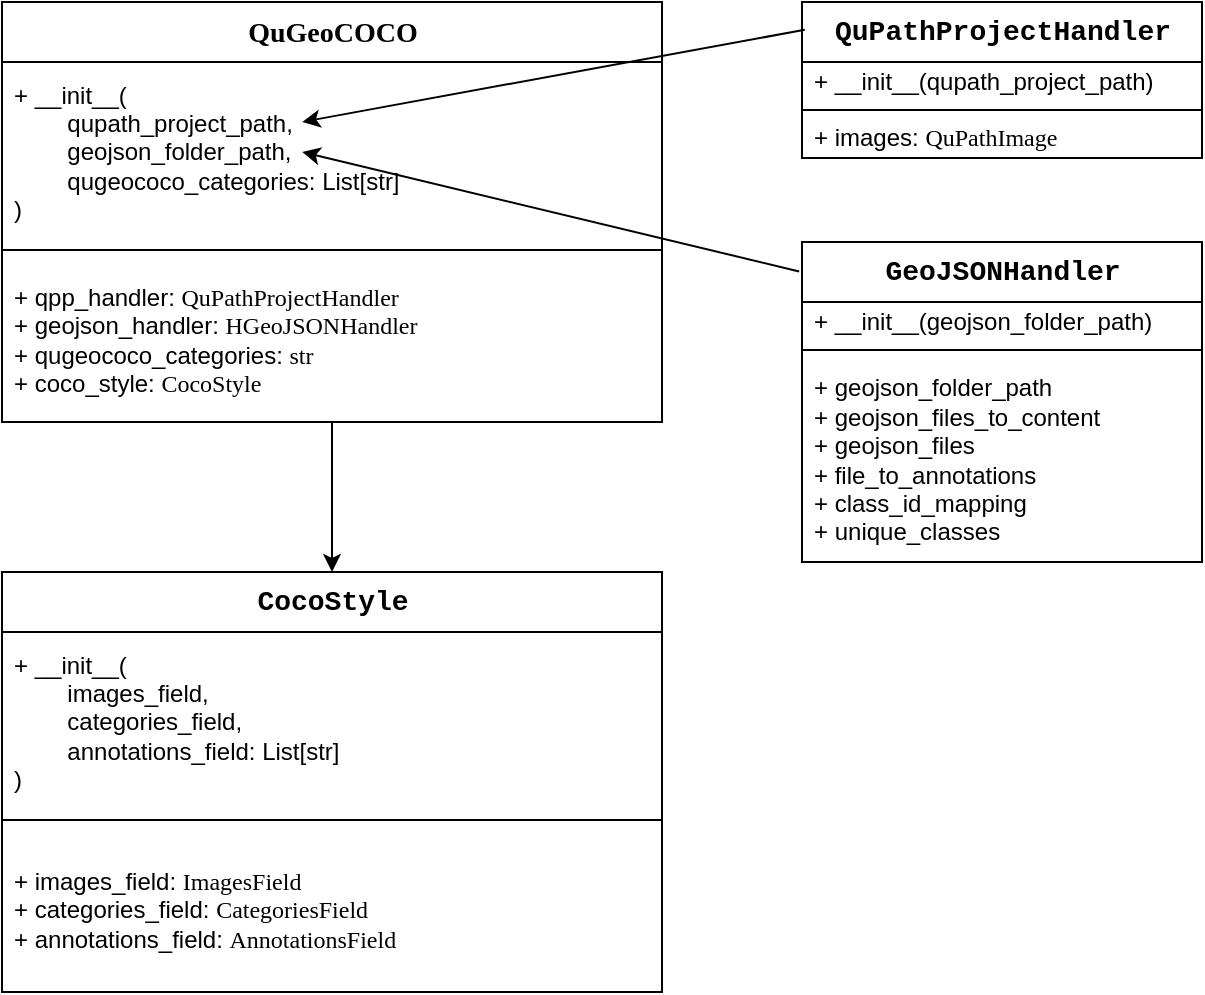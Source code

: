 <mxfile version="20.5.3" type="embed"><diagram id="FkeHzNsXNy2RxRt19RMm" name="Page-1"><mxGraphModel dx="1070" dy="750" grid="1" gridSize="10" guides="1" tooltips="1" connect="1" arrows="1" fold="1" page="1" pageScale="1" pageWidth="850" pageHeight="1100" math="0" shadow="0"><root><mxCell id="0"/><mxCell id="1" parent="0"/><mxCell id="19" value="&lt;span style=&quot;font-family: &amp;quot;Roboto mono&amp;quot;, Consolas, &amp;quot;Courier New&amp;quot;, monospace; font-size: 14px;&quot;&gt;&lt;b&gt;QuPathProjectHandler&lt;/b&gt;&lt;/span&gt;" style="swimlane;fontStyle=0;align=center;verticalAlign=top;childLayout=stackLayout;horizontal=1;startSize=30;horizontalStack=0;resizeParent=1;resizeParentMax=0;resizeLast=0;collapsible=0;marginBottom=0;html=1;labelBackgroundColor=none;fontColor=#000000;" parent="1" vertex="1"><mxGeometry x="440" y="160" width="200" height="78" as="geometry"/></mxCell><mxCell id="21" value="&lt;span style=&quot;&quot;&gt;+ __init__(qupath_project_path)&lt;/span&gt;" style="text;html=1;strokeColor=none;fillColor=none;align=left;verticalAlign=middle;spacingLeft=4;spacingRight=4;overflow=hidden;rotatable=0;points=[[0,0.5],[1,0.5]];portConstraint=eastwest;labelBackgroundColor=none;fontColor=#000000;" parent="19" vertex="1"><mxGeometry y="30" width="200" height="20" as="geometry"/></mxCell><mxCell id="24" value="" style="line;strokeWidth=1;fillColor=none;align=left;verticalAlign=middle;spacingTop=-1;spacingLeft=3;spacingRight=3;rotatable=0;labelPosition=right;points=[];portConstraint=eastwest;labelBackgroundColor=#9a7e7e;fontColor=#000000;" parent="19" vertex="1"><mxGeometry y="50" width="200" height="8" as="geometry"/></mxCell><mxCell id="25" value="+ images: &lt;font face=&quot;Roboto Mono&quot;&gt;QuPathImage&lt;/font&gt;" style="text;html=1;strokeColor=none;fillColor=none;align=left;verticalAlign=middle;spacingLeft=4;spacingRight=4;overflow=hidden;rotatable=0;points=[[0,0.5],[1,0.5]];portConstraint=eastwest;labelBackgroundColor=none;fontColor=#000000;" parent="19" vertex="1"><mxGeometry y="58" width="200" height="20" as="geometry"/></mxCell><mxCell id="43" style="edgeStyle=none;html=1;entryX=0.455;entryY=0.5;entryDx=0;entryDy=0;entryPerimeter=0;fontColor=#000000;exitX=-0.007;exitY=0.092;exitDx=0;exitDy=0;exitPerimeter=0;" parent="1" source="26" target="31" edge="1"><mxGeometry relative="1" as="geometry"/></mxCell><mxCell id="26" value="&lt;span style=&quot;font-family: &amp;quot;Roboto mono&amp;quot;, Consolas, &amp;quot;Courier New&amp;quot;, monospace; font-size: 14px;&quot;&gt;&lt;b&gt;GeoJSONHandler&lt;/b&gt;&lt;/span&gt;" style="swimlane;fontStyle=0;align=center;verticalAlign=top;childLayout=stackLayout;horizontal=1;startSize=30;horizontalStack=0;resizeParent=1;resizeParentMax=0;resizeLast=0;collapsible=0;marginBottom=0;html=1;labelBackgroundColor=none;fontColor=#000000;" parent="1" vertex="1"><mxGeometry x="440" y="280" width="200" height="160" as="geometry"/></mxCell><mxCell id="27" value="&lt;span style=&quot;&quot;&gt;+ __init__(geojson_folder_path)&lt;/span&gt;" style="text;html=1;strokeColor=none;fillColor=none;align=left;verticalAlign=middle;spacingLeft=4;spacingRight=4;overflow=hidden;rotatable=0;points=[[0,0.5],[1,0.5]];portConstraint=eastwest;labelBackgroundColor=none;fontColor=#000000;" parent="26" vertex="1"><mxGeometry y="30" width="200" height="20" as="geometry"/></mxCell><mxCell id="28" value="" style="line;strokeWidth=1;fillColor=none;align=left;verticalAlign=middle;spacingTop=-1;spacingLeft=3;spacingRight=3;rotatable=0;labelPosition=right;points=[];portConstraint=eastwest;labelBackgroundColor=#9a7e7e;fontColor=#000000;" parent="26" vertex="1"><mxGeometry y="50" width="200" height="8" as="geometry"/></mxCell><mxCell id="29" value="+ geojson_folder_path&lt;br&gt;+ geojson_files_to_content&lt;br&gt;+ geojson_files&lt;br&gt;+ file_to_annotations&lt;br&gt;+ class_id_mapping&lt;br&gt;+ unique_classes&lt;br&gt;" style="text;html=1;strokeColor=none;fillColor=none;align=left;verticalAlign=middle;spacingLeft=4;spacingRight=4;overflow=hidden;rotatable=0;points=[[0,0.5],[1,0.5]];portConstraint=eastwest;labelBackgroundColor=none;fontColor=#000000;" parent="26" vertex="1"><mxGeometry y="58" width="200" height="102" as="geometry"/></mxCell><mxCell id="45" style="edgeStyle=none;html=1;entryX=0.5;entryY=0;entryDx=0;entryDy=0;fontColor=#000000;" parent="1" source="30" target="38" edge="1"><mxGeometry relative="1" as="geometry"/></mxCell><mxCell id="30" value="&lt;span style=&quot;font-size: 14px;&quot;&gt;&lt;b style=&quot;&quot;&gt;&lt;font face=&quot;Roboto mono&quot;&gt;QuGeoCOCO&lt;/font&gt;&lt;/b&gt;&lt;/span&gt;" style="swimlane;fontStyle=0;align=center;verticalAlign=top;childLayout=stackLayout;horizontal=1;startSize=30;horizontalStack=0;resizeParent=1;resizeParentMax=0;resizeLast=0;collapsible=0;marginBottom=0;html=1;labelBackgroundColor=none;fontColor=#000000;" parent="1" vertex="1"><mxGeometry x="40" y="160" width="330" height="210" as="geometry"/></mxCell><mxCell id="31" value="&lt;span style=&quot;&quot;&gt;+ __init__(&lt;br&gt;&lt;span style=&quot;white-space: pre;&quot;&gt;&#9;&lt;/span&gt;qupath_project_path,&lt;br&gt;&lt;span style=&quot;white-space: pre;&quot;&gt;&#9;&lt;/span&gt;geojson_folder_path,&lt;br&gt;&lt;span style=&quot;white-space: pre;&quot;&gt;&#9;&lt;/span&gt;qugeococo_categories: List[str]&lt;br&gt;)&lt;br&gt;&lt;/span&gt;" style="text;html=1;strokeColor=none;fillColor=none;align=left;verticalAlign=middle;spacingLeft=4;spacingRight=4;overflow=hidden;rotatable=0;points=[[0,0.5],[1,0.5]];portConstraint=eastwest;labelBackgroundColor=none;fontColor=#000000;" parent="30" vertex="1"><mxGeometry y="30" width="330" height="90" as="geometry"/></mxCell><mxCell id="32" value="" style="line;strokeWidth=1;fillColor=none;align=left;verticalAlign=middle;spacingTop=-1;spacingLeft=3;spacingRight=3;rotatable=0;labelPosition=right;points=[];portConstraint=eastwest;labelBackgroundColor=#9a7e7e;fontColor=#000000;" parent="30" vertex="1"><mxGeometry y="120" width="330" height="8" as="geometry"/></mxCell><mxCell id="33" value="+ qpp_handler:&amp;nbsp;&lt;font face=&quot;Roboto Mono&quot;&gt;QuPathProjectHandler&lt;br&gt;&lt;/font&gt;+ geojson_handler: &lt;font face=&quot;Roboto Mono&quot;&gt;HGeoJSONHandler&lt;br&gt;&lt;/font&gt;+ qugeococo_categories:&amp;nbsp;&lt;font face=&quot;Roboto Mono&quot;&gt;str&lt;/font&gt;&lt;font face=&quot;Roboto Mono&quot;&gt;&lt;br&gt;&lt;/font&gt;+ coco_style:&amp;nbsp;&lt;font face=&quot;Roboto Mono&quot;&gt;CocoStyle&lt;/font&gt;&lt;font face=&quot;Roboto Mono&quot;&gt;&lt;br&gt;&lt;/font&gt;" style="text;html=1;strokeColor=none;fillColor=none;align=left;verticalAlign=middle;spacingLeft=4;spacingRight=4;overflow=hidden;rotatable=0;points=[[0,0.5],[1,0.5]];portConstraint=eastwest;labelBackgroundColor=none;fontColor=#000000;" parent="30" vertex="1"><mxGeometry y="128" width="330" height="82" as="geometry"/></mxCell><mxCell id="38" value="&lt;span style=&quot;font-family: &amp;quot;Roboto mono&amp;quot;, Consolas, &amp;quot;Courier New&amp;quot;, monospace; font-size: 14px;&quot;&gt;&lt;b&gt;CocoStyle&lt;/b&gt;&lt;/span&gt;" style="swimlane;fontStyle=0;align=center;verticalAlign=top;childLayout=stackLayout;horizontal=1;startSize=30;horizontalStack=0;resizeParent=1;resizeParentMax=0;resizeLast=0;collapsible=0;marginBottom=0;html=1;labelBackgroundColor=none;fontColor=#000000;" parent="1" vertex="1"><mxGeometry x="40" y="445" width="330" height="210" as="geometry"/></mxCell><mxCell id="39" value="&lt;span style=&quot;&quot;&gt;+ __init__(&lt;br&gt;&lt;span style=&quot;white-space: pre;&quot;&gt;&#9;&lt;/span&gt;images_field,&lt;br&gt;&lt;span style=&quot;white-space: pre;&quot;&gt;&#9;&lt;/span&gt;categories_field,&lt;br&gt;&lt;span style=&quot;white-space: pre;&quot;&gt;&#9;&lt;/span&gt;annotations_field: List[str]&lt;br&gt;)&lt;br&gt;&lt;/span&gt;" style="text;html=1;strokeColor=none;fillColor=none;align=left;verticalAlign=middle;spacingLeft=4;spacingRight=4;overflow=hidden;rotatable=0;points=[[0,0.5],[1,0.5]];portConstraint=eastwest;labelBackgroundColor=none;fontColor=#000000;" parent="38" vertex="1"><mxGeometry y="30" width="330" height="90" as="geometry"/></mxCell><mxCell id="40" value="" style="line;strokeWidth=1;fillColor=none;align=left;verticalAlign=middle;spacingTop=-1;spacingLeft=3;spacingRight=3;rotatable=0;labelPosition=right;points=[];portConstraint=eastwest;labelBackgroundColor=#9a7e7e;fontColor=#000000;" parent="38" vertex="1"><mxGeometry y="120" width="330" height="8" as="geometry"/></mxCell><mxCell id="41" value="+&amp;nbsp;&lt;span style=&quot;&quot;&gt;images_field&lt;/span&gt;:&amp;nbsp;&lt;font face=&quot;Roboto Mono&quot;&gt;ImagesField&lt;br&gt;&lt;/font&gt;+ categories_field:&amp;nbsp;&lt;font face=&quot;Roboto Mono&quot;&gt;CategoriesField&lt;br&gt;&lt;/font&gt;+ annotations_field:&amp;nbsp;&lt;font face=&quot;Roboto Mono&quot;&gt;AnnotationsField&lt;/font&gt;&lt;font face=&quot;Roboto Mono&quot;&gt;&lt;br&gt;&lt;/font&gt;" style="text;html=1;strokeColor=none;fillColor=none;align=left;verticalAlign=middle;spacingLeft=4;spacingRight=4;overflow=hidden;rotatable=0;points=[[0,0.5],[1,0.5]];portConstraint=eastwest;labelBackgroundColor=none;fontColor=#000000;" parent="38" vertex="1"><mxGeometry y="128" width="330" height="82" as="geometry"/></mxCell><mxCell id="42" style="edgeStyle=none;html=1;entryX=0.455;entryY=0.333;entryDx=0;entryDy=0;entryPerimeter=0;fontColor=#000000;exitX=0.007;exitY=0.178;exitDx=0;exitDy=0;exitPerimeter=0;" parent="1" source="19" target="31" edge="1"><mxGeometry relative="1" as="geometry"/></mxCell></root></mxGraphModel></diagram></mxfile>
